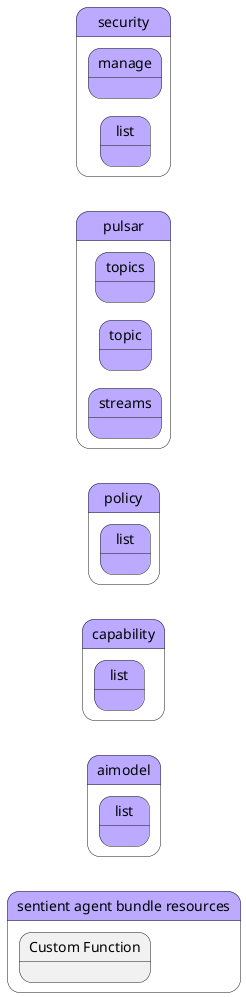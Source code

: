 @startuml
left to right direction




state "sentient agent bundle resources" as pstatename #bbaaff {
    state "Custom Function" as sabrfunction {
    }
}

        state "aimodel" as aimodel #bbaaff {
state "list" as aimodellist #bbaaff {
}
}


        state "capability" as capability #bbaaff {
state "list" as capabilitylist #bbaaff {
}
}


        state "policy" as policy #bbaaff {
state "list" as policylist #bbaaff {
}
}


        state "pulsar" as pulsar #bbaaff {
state "streams" as pulsarstreams #bbaaff {
}
}


        state "pulsar" as pulsar #bbaaff {
state "topic" as pulsartopic #bbaaff {
}
}


        state "pulsar" as pulsar #bbaaff {
state "topics" as pulsartopics #bbaaff {
}
}


        state "security" as security #bbaaff {
state "list" as securitylist #bbaaff {
}
}


        state "security" as security #bbaaff {
state "manage" as securitymanage #bbaaff {
}
}






@enduml
